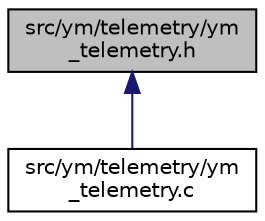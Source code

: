 digraph "src/ym/telemetry/ym_telemetry.h"
{
  edge [fontname="Helvetica",fontsize="10",labelfontname="Helvetica",labelfontsize="10"];
  node [fontname="Helvetica",fontsize="10",shape=record];
  Node1 [label="src/ym/telemetry/ym\l_telemetry.h",height=0.2,width=0.4,color="black", fillcolor="grey75", style="filled", fontcolor="black"];
  Node1 -> Node2 [dir="back",color="midnightblue",fontsize="10",style="solid",fontname="Helvetica"];
  Node2 [label="src/ym/telemetry/ym\l_telemetry.c",height=0.2,width=0.4,color="black", fillcolor="white", style="filled",URL="$ym__telemetry_8c.html"];
}

